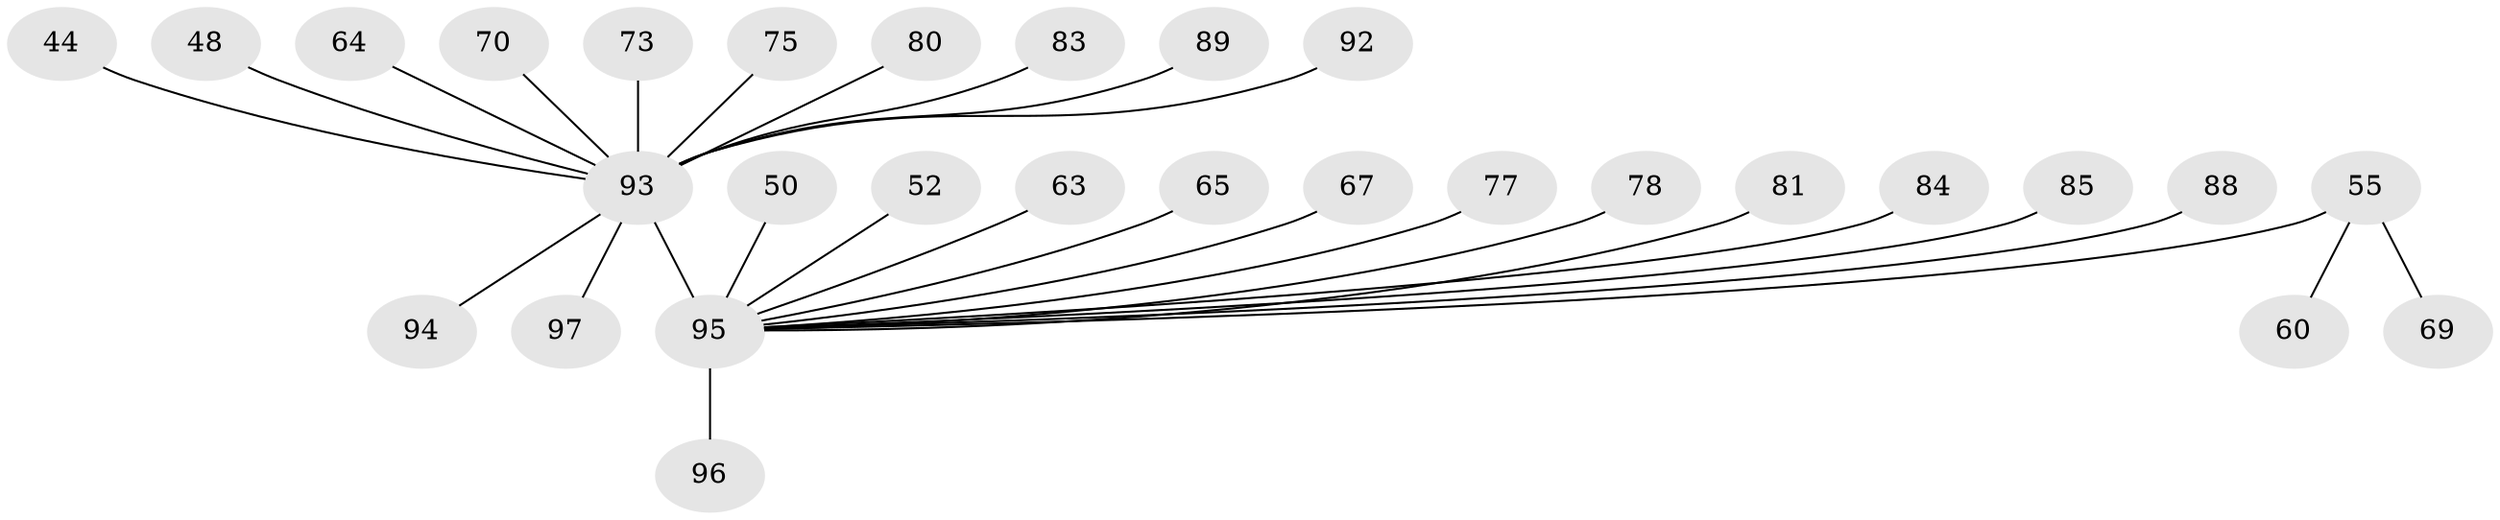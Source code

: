 // original degree distribution, {18: 0.010309278350515464, 8: 0.010309278350515464, 12: 0.010309278350515464, 16: 0.010309278350515464, 1: 0.4742268041237113, 15: 0.010309278350515464, 7: 0.030927835051546393, 6: 0.030927835051546393, 3: 0.1134020618556701, 10: 0.010309278350515464, 2: 0.2268041237113402, 4: 0.05154639175257732, 5: 0.010309278350515464}
// Generated by graph-tools (version 1.1) at 2025/51/03/04/25 21:51:37]
// undirected, 29 vertices, 28 edges
graph export_dot {
graph [start="1"]
  node [color=gray90,style=filled];
  44 [super="+22+31"];
  48;
  50;
  52;
  55 [super="+7+34"];
  60 [super="+42"];
  63;
  64;
  65;
  67;
  69 [super="+56"];
  70;
  73 [super="+16"];
  75;
  77;
  78;
  80 [super="+58"];
  81;
  83;
  84;
  85 [super="+61"];
  88;
  89 [super="+20+82"];
  92;
  93 [super="+86+91+90+39+29+32+37+41+87+43+47"];
  94;
  95 [super="+59+8+6+5+13+15+21+23+24+36+46"];
  96 [super="+27"];
  97 [super="+40"];
  44 -- 93 [weight=4];
  48 -- 93;
  50 -- 95;
  52 -- 95;
  55 -- 95 [weight=8];
  55 -- 60;
  55 -- 69;
  63 -- 95;
  64 -- 93;
  65 -- 95;
  67 -- 95;
  70 -- 93;
  73 -- 93;
  75 -- 93;
  77 -- 95;
  78 -- 95;
  80 -- 93;
  81 -- 95;
  83 -- 93;
  84 -- 95;
  85 -- 95;
  88 -- 95;
  89 -- 93 [weight=3];
  92 -- 93;
  93 -- 95 [weight=21];
  93 -- 97;
  93 -- 94;
  95 -- 96;
}
